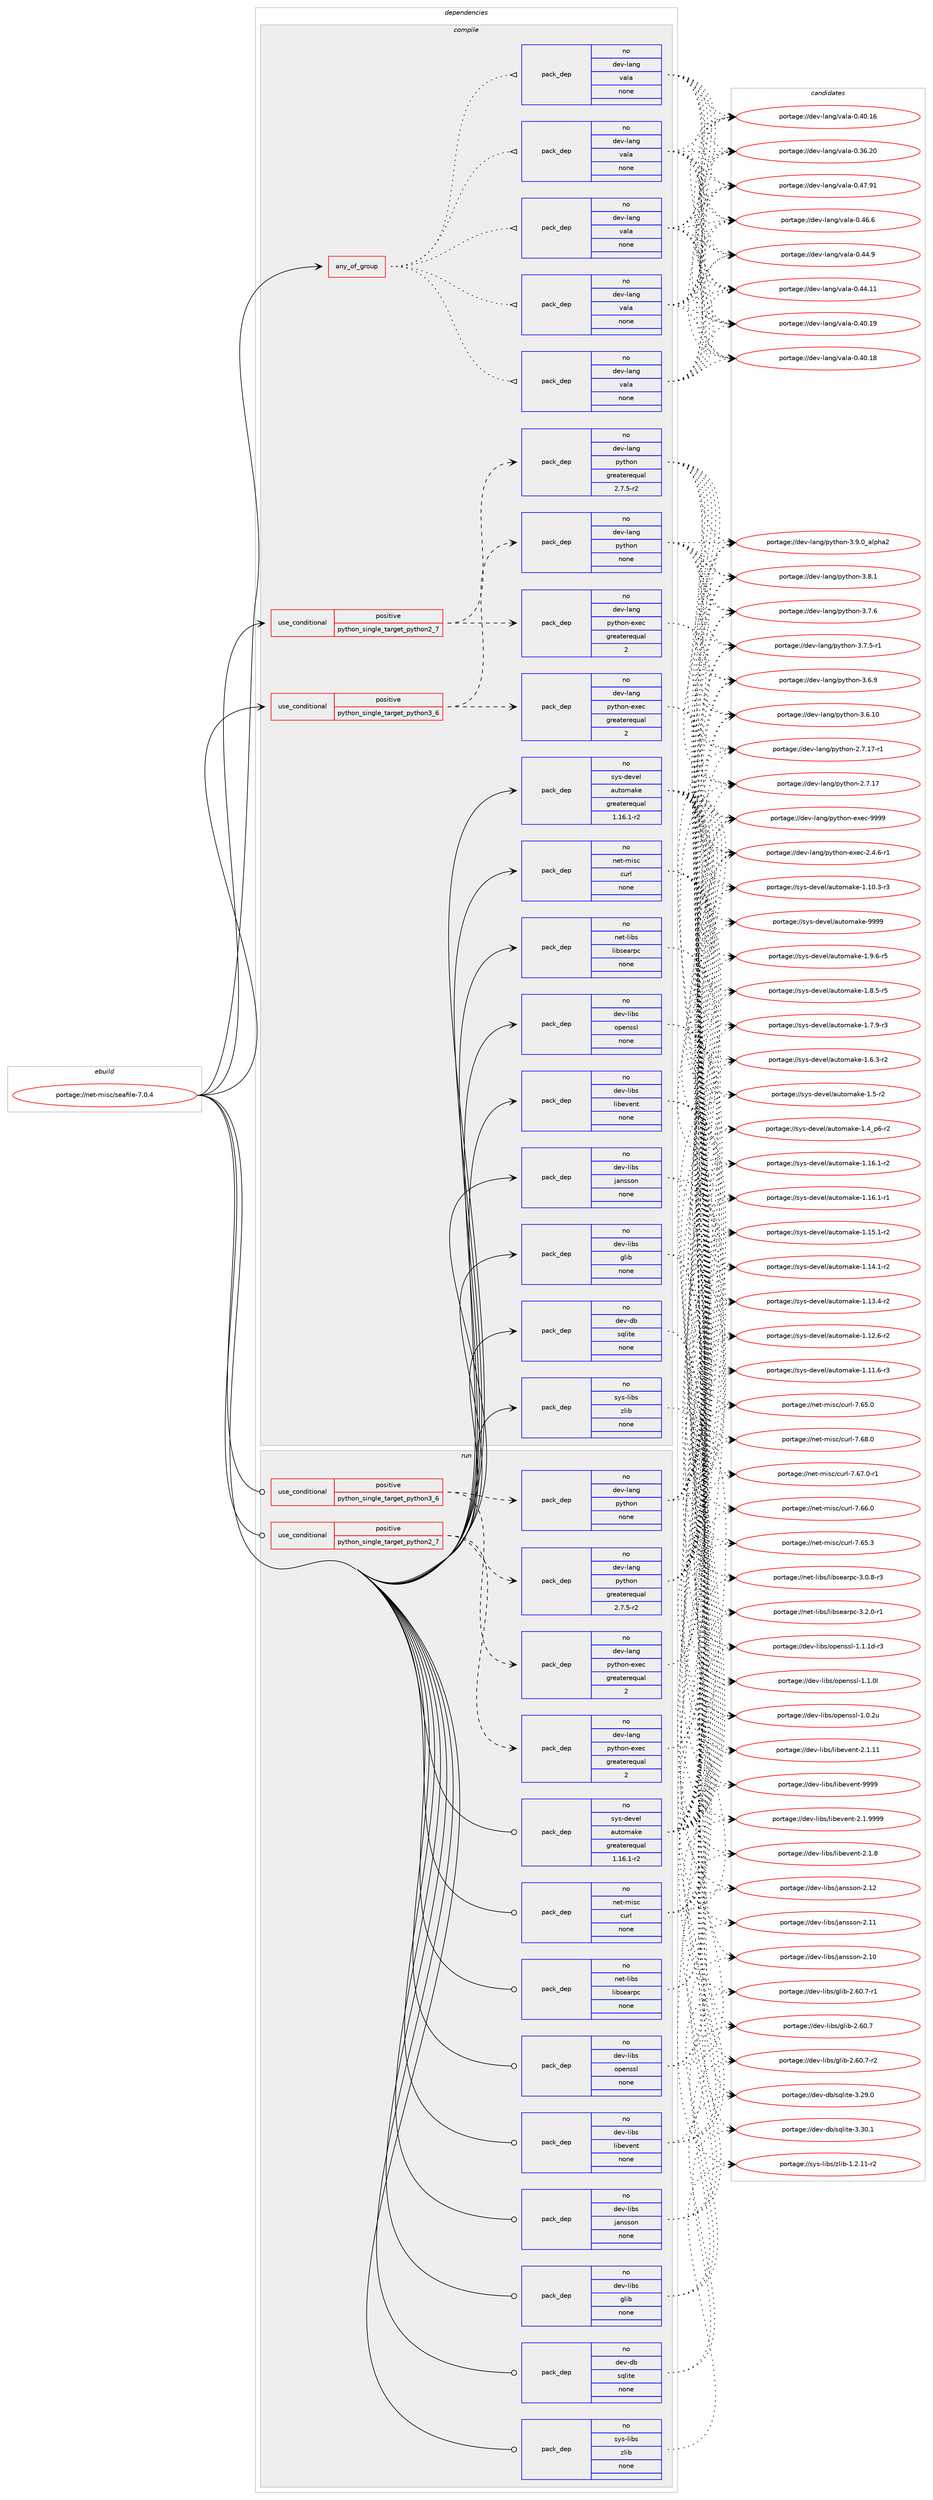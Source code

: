 digraph prolog {

# *************
# Graph options
# *************

newrank=true;
concentrate=true;
compound=true;
graph [rankdir=LR,fontname=Helvetica,fontsize=10,ranksep=1.5];#, ranksep=2.5, nodesep=0.2];
edge  [arrowhead=vee];
node  [fontname=Helvetica,fontsize=10];

# **********
# The ebuild
# **********

subgraph cluster_leftcol {
color=gray;
rank=same;
label=<<i>ebuild</i>>;
id [label="portage://net-misc/seafile-7.0.4", color=red, width=4, href="../net-misc/seafile-7.0.4.svg"];
}

# ****************
# The dependencies
# ****************

subgraph cluster_midcol {
color=gray;
label=<<i>dependencies</i>>;
subgraph cluster_compile {
fillcolor="#eeeeee";
style=filled;
label=<<i>compile</i>>;
subgraph any1513 {
dependency80896 [label=<<TABLE BORDER="0" CELLBORDER="1" CELLSPACING="0" CELLPADDING="4"><TR><TD CELLPADDING="10">any_of_group</TD></TR></TABLE>>, shape=none, color=red];subgraph pack62464 {
dependency80897 [label=<<TABLE BORDER="0" CELLBORDER="1" CELLSPACING="0" CELLPADDING="4" WIDTH="220"><TR><TD ROWSPAN="6" CELLPADDING="30">pack_dep</TD></TR><TR><TD WIDTH="110">no</TD></TR><TR><TD>dev-lang</TD></TR><TR><TD>vala</TD></TR><TR><TD>none</TD></TR><TR><TD></TD></TR></TABLE>>, shape=none, color=blue];
}
dependency80896:e -> dependency80897:w [weight=20,style="dotted",arrowhead="oinv"];
subgraph pack62465 {
dependency80898 [label=<<TABLE BORDER="0" CELLBORDER="1" CELLSPACING="0" CELLPADDING="4" WIDTH="220"><TR><TD ROWSPAN="6" CELLPADDING="30">pack_dep</TD></TR><TR><TD WIDTH="110">no</TD></TR><TR><TD>dev-lang</TD></TR><TR><TD>vala</TD></TR><TR><TD>none</TD></TR><TR><TD></TD></TR></TABLE>>, shape=none, color=blue];
}
dependency80896:e -> dependency80898:w [weight=20,style="dotted",arrowhead="oinv"];
subgraph pack62466 {
dependency80899 [label=<<TABLE BORDER="0" CELLBORDER="1" CELLSPACING="0" CELLPADDING="4" WIDTH="220"><TR><TD ROWSPAN="6" CELLPADDING="30">pack_dep</TD></TR><TR><TD WIDTH="110">no</TD></TR><TR><TD>dev-lang</TD></TR><TR><TD>vala</TD></TR><TR><TD>none</TD></TR><TR><TD></TD></TR></TABLE>>, shape=none, color=blue];
}
dependency80896:e -> dependency80899:w [weight=20,style="dotted",arrowhead="oinv"];
subgraph pack62467 {
dependency80900 [label=<<TABLE BORDER="0" CELLBORDER="1" CELLSPACING="0" CELLPADDING="4" WIDTH="220"><TR><TD ROWSPAN="6" CELLPADDING="30">pack_dep</TD></TR><TR><TD WIDTH="110">no</TD></TR><TR><TD>dev-lang</TD></TR><TR><TD>vala</TD></TR><TR><TD>none</TD></TR><TR><TD></TD></TR></TABLE>>, shape=none, color=blue];
}
dependency80896:e -> dependency80900:w [weight=20,style="dotted",arrowhead="oinv"];
subgraph pack62468 {
dependency80901 [label=<<TABLE BORDER="0" CELLBORDER="1" CELLSPACING="0" CELLPADDING="4" WIDTH="220"><TR><TD ROWSPAN="6" CELLPADDING="30">pack_dep</TD></TR><TR><TD WIDTH="110">no</TD></TR><TR><TD>dev-lang</TD></TR><TR><TD>vala</TD></TR><TR><TD>none</TD></TR><TR><TD></TD></TR></TABLE>>, shape=none, color=blue];
}
dependency80896:e -> dependency80901:w [weight=20,style="dotted",arrowhead="oinv"];
}
id:e -> dependency80896:w [weight=20,style="solid",arrowhead="vee"];
subgraph cond16856 {
dependency80902 [label=<<TABLE BORDER="0" CELLBORDER="1" CELLSPACING="0" CELLPADDING="4"><TR><TD ROWSPAN="3" CELLPADDING="10">use_conditional</TD></TR><TR><TD>positive</TD></TR><TR><TD>python_single_target_python2_7</TD></TR></TABLE>>, shape=none, color=red];
subgraph pack62469 {
dependency80903 [label=<<TABLE BORDER="0" CELLBORDER="1" CELLSPACING="0" CELLPADDING="4" WIDTH="220"><TR><TD ROWSPAN="6" CELLPADDING="30">pack_dep</TD></TR><TR><TD WIDTH="110">no</TD></TR><TR><TD>dev-lang</TD></TR><TR><TD>python</TD></TR><TR><TD>greaterequal</TD></TR><TR><TD>2.7.5-r2</TD></TR></TABLE>>, shape=none, color=blue];
}
dependency80902:e -> dependency80903:w [weight=20,style="dashed",arrowhead="vee"];
subgraph pack62470 {
dependency80904 [label=<<TABLE BORDER="0" CELLBORDER="1" CELLSPACING="0" CELLPADDING="4" WIDTH="220"><TR><TD ROWSPAN="6" CELLPADDING="30">pack_dep</TD></TR><TR><TD WIDTH="110">no</TD></TR><TR><TD>dev-lang</TD></TR><TR><TD>python-exec</TD></TR><TR><TD>greaterequal</TD></TR><TR><TD>2</TD></TR></TABLE>>, shape=none, color=blue];
}
dependency80902:e -> dependency80904:w [weight=20,style="dashed",arrowhead="vee"];
}
id:e -> dependency80902:w [weight=20,style="solid",arrowhead="vee"];
subgraph cond16857 {
dependency80905 [label=<<TABLE BORDER="0" CELLBORDER="1" CELLSPACING="0" CELLPADDING="4"><TR><TD ROWSPAN="3" CELLPADDING="10">use_conditional</TD></TR><TR><TD>positive</TD></TR><TR><TD>python_single_target_python3_6</TD></TR></TABLE>>, shape=none, color=red];
subgraph pack62471 {
dependency80906 [label=<<TABLE BORDER="0" CELLBORDER="1" CELLSPACING="0" CELLPADDING="4" WIDTH="220"><TR><TD ROWSPAN="6" CELLPADDING="30">pack_dep</TD></TR><TR><TD WIDTH="110">no</TD></TR><TR><TD>dev-lang</TD></TR><TR><TD>python</TD></TR><TR><TD>none</TD></TR><TR><TD></TD></TR></TABLE>>, shape=none, color=blue];
}
dependency80905:e -> dependency80906:w [weight=20,style="dashed",arrowhead="vee"];
subgraph pack62472 {
dependency80907 [label=<<TABLE BORDER="0" CELLBORDER="1" CELLSPACING="0" CELLPADDING="4" WIDTH="220"><TR><TD ROWSPAN="6" CELLPADDING="30">pack_dep</TD></TR><TR><TD WIDTH="110">no</TD></TR><TR><TD>dev-lang</TD></TR><TR><TD>python-exec</TD></TR><TR><TD>greaterequal</TD></TR><TR><TD>2</TD></TR></TABLE>>, shape=none, color=blue];
}
dependency80905:e -> dependency80907:w [weight=20,style="dashed",arrowhead="vee"];
}
id:e -> dependency80905:w [weight=20,style="solid",arrowhead="vee"];
subgraph pack62473 {
dependency80908 [label=<<TABLE BORDER="0" CELLBORDER="1" CELLSPACING="0" CELLPADDING="4" WIDTH="220"><TR><TD ROWSPAN="6" CELLPADDING="30">pack_dep</TD></TR><TR><TD WIDTH="110">no</TD></TR><TR><TD>dev-db</TD></TR><TR><TD>sqlite</TD></TR><TR><TD>none</TD></TR><TR><TD></TD></TR></TABLE>>, shape=none, color=blue];
}
id:e -> dependency80908:w [weight=20,style="solid",arrowhead="vee"];
subgraph pack62474 {
dependency80909 [label=<<TABLE BORDER="0" CELLBORDER="1" CELLSPACING="0" CELLPADDING="4" WIDTH="220"><TR><TD ROWSPAN="6" CELLPADDING="30">pack_dep</TD></TR><TR><TD WIDTH="110">no</TD></TR><TR><TD>dev-libs</TD></TR><TR><TD>glib</TD></TR><TR><TD>none</TD></TR><TR><TD></TD></TR></TABLE>>, shape=none, color=blue];
}
id:e -> dependency80909:w [weight=20,style="solid",arrowhead="vee"];
subgraph pack62475 {
dependency80910 [label=<<TABLE BORDER="0" CELLBORDER="1" CELLSPACING="0" CELLPADDING="4" WIDTH="220"><TR><TD ROWSPAN="6" CELLPADDING="30">pack_dep</TD></TR><TR><TD WIDTH="110">no</TD></TR><TR><TD>dev-libs</TD></TR><TR><TD>jansson</TD></TR><TR><TD>none</TD></TR><TR><TD></TD></TR></TABLE>>, shape=none, color=blue];
}
id:e -> dependency80910:w [weight=20,style="solid",arrowhead="vee"];
subgraph pack62476 {
dependency80911 [label=<<TABLE BORDER="0" CELLBORDER="1" CELLSPACING="0" CELLPADDING="4" WIDTH="220"><TR><TD ROWSPAN="6" CELLPADDING="30">pack_dep</TD></TR><TR><TD WIDTH="110">no</TD></TR><TR><TD>dev-libs</TD></TR><TR><TD>libevent</TD></TR><TR><TD>none</TD></TR><TR><TD></TD></TR></TABLE>>, shape=none, color=blue];
}
id:e -> dependency80911:w [weight=20,style="solid",arrowhead="vee"];
subgraph pack62477 {
dependency80912 [label=<<TABLE BORDER="0" CELLBORDER="1" CELLSPACING="0" CELLPADDING="4" WIDTH="220"><TR><TD ROWSPAN="6" CELLPADDING="30">pack_dep</TD></TR><TR><TD WIDTH="110">no</TD></TR><TR><TD>dev-libs</TD></TR><TR><TD>openssl</TD></TR><TR><TD>none</TD></TR><TR><TD></TD></TR></TABLE>>, shape=none, color=blue];
}
id:e -> dependency80912:w [weight=20,style="solid",arrowhead="vee"];
subgraph pack62478 {
dependency80913 [label=<<TABLE BORDER="0" CELLBORDER="1" CELLSPACING="0" CELLPADDING="4" WIDTH="220"><TR><TD ROWSPAN="6" CELLPADDING="30">pack_dep</TD></TR><TR><TD WIDTH="110">no</TD></TR><TR><TD>net-libs</TD></TR><TR><TD>libsearpc</TD></TR><TR><TD>none</TD></TR><TR><TD></TD></TR></TABLE>>, shape=none, color=blue];
}
id:e -> dependency80913:w [weight=20,style="solid",arrowhead="vee"];
subgraph pack62479 {
dependency80914 [label=<<TABLE BORDER="0" CELLBORDER="1" CELLSPACING="0" CELLPADDING="4" WIDTH="220"><TR><TD ROWSPAN="6" CELLPADDING="30">pack_dep</TD></TR><TR><TD WIDTH="110">no</TD></TR><TR><TD>net-misc</TD></TR><TR><TD>curl</TD></TR><TR><TD>none</TD></TR><TR><TD></TD></TR></TABLE>>, shape=none, color=blue];
}
id:e -> dependency80914:w [weight=20,style="solid",arrowhead="vee"];
subgraph pack62480 {
dependency80915 [label=<<TABLE BORDER="0" CELLBORDER="1" CELLSPACING="0" CELLPADDING="4" WIDTH="220"><TR><TD ROWSPAN="6" CELLPADDING="30">pack_dep</TD></TR><TR><TD WIDTH="110">no</TD></TR><TR><TD>sys-devel</TD></TR><TR><TD>automake</TD></TR><TR><TD>greaterequal</TD></TR><TR><TD>1.16.1-r2</TD></TR></TABLE>>, shape=none, color=blue];
}
id:e -> dependency80915:w [weight=20,style="solid",arrowhead="vee"];
subgraph pack62481 {
dependency80916 [label=<<TABLE BORDER="0" CELLBORDER="1" CELLSPACING="0" CELLPADDING="4" WIDTH="220"><TR><TD ROWSPAN="6" CELLPADDING="30">pack_dep</TD></TR><TR><TD WIDTH="110">no</TD></TR><TR><TD>sys-libs</TD></TR><TR><TD>zlib</TD></TR><TR><TD>none</TD></TR><TR><TD></TD></TR></TABLE>>, shape=none, color=blue];
}
id:e -> dependency80916:w [weight=20,style="solid",arrowhead="vee"];
}
subgraph cluster_compileandrun {
fillcolor="#eeeeee";
style=filled;
label=<<i>compile and run</i>>;
}
subgraph cluster_run {
fillcolor="#eeeeee";
style=filled;
label=<<i>run</i>>;
subgraph cond16858 {
dependency80917 [label=<<TABLE BORDER="0" CELLBORDER="1" CELLSPACING="0" CELLPADDING="4"><TR><TD ROWSPAN="3" CELLPADDING="10">use_conditional</TD></TR><TR><TD>positive</TD></TR><TR><TD>python_single_target_python2_7</TD></TR></TABLE>>, shape=none, color=red];
subgraph pack62482 {
dependency80918 [label=<<TABLE BORDER="0" CELLBORDER="1" CELLSPACING="0" CELLPADDING="4" WIDTH="220"><TR><TD ROWSPAN="6" CELLPADDING="30">pack_dep</TD></TR><TR><TD WIDTH="110">no</TD></TR><TR><TD>dev-lang</TD></TR><TR><TD>python</TD></TR><TR><TD>greaterequal</TD></TR><TR><TD>2.7.5-r2</TD></TR></TABLE>>, shape=none, color=blue];
}
dependency80917:e -> dependency80918:w [weight=20,style="dashed",arrowhead="vee"];
subgraph pack62483 {
dependency80919 [label=<<TABLE BORDER="0" CELLBORDER="1" CELLSPACING="0" CELLPADDING="4" WIDTH="220"><TR><TD ROWSPAN="6" CELLPADDING="30">pack_dep</TD></TR><TR><TD WIDTH="110">no</TD></TR><TR><TD>dev-lang</TD></TR><TR><TD>python-exec</TD></TR><TR><TD>greaterequal</TD></TR><TR><TD>2</TD></TR></TABLE>>, shape=none, color=blue];
}
dependency80917:e -> dependency80919:w [weight=20,style="dashed",arrowhead="vee"];
}
id:e -> dependency80917:w [weight=20,style="solid",arrowhead="odot"];
subgraph cond16859 {
dependency80920 [label=<<TABLE BORDER="0" CELLBORDER="1" CELLSPACING="0" CELLPADDING="4"><TR><TD ROWSPAN="3" CELLPADDING="10">use_conditional</TD></TR><TR><TD>positive</TD></TR><TR><TD>python_single_target_python3_6</TD></TR></TABLE>>, shape=none, color=red];
subgraph pack62484 {
dependency80921 [label=<<TABLE BORDER="0" CELLBORDER="1" CELLSPACING="0" CELLPADDING="4" WIDTH="220"><TR><TD ROWSPAN="6" CELLPADDING="30">pack_dep</TD></TR><TR><TD WIDTH="110">no</TD></TR><TR><TD>dev-lang</TD></TR><TR><TD>python</TD></TR><TR><TD>none</TD></TR><TR><TD></TD></TR></TABLE>>, shape=none, color=blue];
}
dependency80920:e -> dependency80921:w [weight=20,style="dashed",arrowhead="vee"];
subgraph pack62485 {
dependency80922 [label=<<TABLE BORDER="0" CELLBORDER="1" CELLSPACING="0" CELLPADDING="4" WIDTH="220"><TR><TD ROWSPAN="6" CELLPADDING="30">pack_dep</TD></TR><TR><TD WIDTH="110">no</TD></TR><TR><TD>dev-lang</TD></TR><TR><TD>python-exec</TD></TR><TR><TD>greaterequal</TD></TR><TR><TD>2</TD></TR></TABLE>>, shape=none, color=blue];
}
dependency80920:e -> dependency80922:w [weight=20,style="dashed",arrowhead="vee"];
}
id:e -> dependency80920:w [weight=20,style="solid",arrowhead="odot"];
subgraph pack62486 {
dependency80923 [label=<<TABLE BORDER="0" CELLBORDER="1" CELLSPACING="0" CELLPADDING="4" WIDTH="220"><TR><TD ROWSPAN="6" CELLPADDING="30">pack_dep</TD></TR><TR><TD WIDTH="110">no</TD></TR><TR><TD>dev-db</TD></TR><TR><TD>sqlite</TD></TR><TR><TD>none</TD></TR><TR><TD></TD></TR></TABLE>>, shape=none, color=blue];
}
id:e -> dependency80923:w [weight=20,style="solid",arrowhead="odot"];
subgraph pack62487 {
dependency80924 [label=<<TABLE BORDER="0" CELLBORDER="1" CELLSPACING="0" CELLPADDING="4" WIDTH="220"><TR><TD ROWSPAN="6" CELLPADDING="30">pack_dep</TD></TR><TR><TD WIDTH="110">no</TD></TR><TR><TD>dev-libs</TD></TR><TR><TD>glib</TD></TR><TR><TD>none</TD></TR><TR><TD></TD></TR></TABLE>>, shape=none, color=blue];
}
id:e -> dependency80924:w [weight=20,style="solid",arrowhead="odot"];
subgraph pack62488 {
dependency80925 [label=<<TABLE BORDER="0" CELLBORDER="1" CELLSPACING="0" CELLPADDING="4" WIDTH="220"><TR><TD ROWSPAN="6" CELLPADDING="30">pack_dep</TD></TR><TR><TD WIDTH="110">no</TD></TR><TR><TD>dev-libs</TD></TR><TR><TD>jansson</TD></TR><TR><TD>none</TD></TR><TR><TD></TD></TR></TABLE>>, shape=none, color=blue];
}
id:e -> dependency80925:w [weight=20,style="solid",arrowhead="odot"];
subgraph pack62489 {
dependency80926 [label=<<TABLE BORDER="0" CELLBORDER="1" CELLSPACING="0" CELLPADDING="4" WIDTH="220"><TR><TD ROWSPAN="6" CELLPADDING="30">pack_dep</TD></TR><TR><TD WIDTH="110">no</TD></TR><TR><TD>dev-libs</TD></TR><TR><TD>libevent</TD></TR><TR><TD>none</TD></TR><TR><TD></TD></TR></TABLE>>, shape=none, color=blue];
}
id:e -> dependency80926:w [weight=20,style="solid",arrowhead="odot"];
subgraph pack62490 {
dependency80927 [label=<<TABLE BORDER="0" CELLBORDER="1" CELLSPACING="0" CELLPADDING="4" WIDTH="220"><TR><TD ROWSPAN="6" CELLPADDING="30">pack_dep</TD></TR><TR><TD WIDTH="110">no</TD></TR><TR><TD>dev-libs</TD></TR><TR><TD>openssl</TD></TR><TR><TD>none</TD></TR><TR><TD></TD></TR></TABLE>>, shape=none, color=blue];
}
id:e -> dependency80927:w [weight=20,style="solid",arrowhead="odot"];
subgraph pack62491 {
dependency80928 [label=<<TABLE BORDER="0" CELLBORDER="1" CELLSPACING="0" CELLPADDING="4" WIDTH="220"><TR><TD ROWSPAN="6" CELLPADDING="30">pack_dep</TD></TR><TR><TD WIDTH="110">no</TD></TR><TR><TD>net-libs</TD></TR><TR><TD>libsearpc</TD></TR><TR><TD>none</TD></TR><TR><TD></TD></TR></TABLE>>, shape=none, color=blue];
}
id:e -> dependency80928:w [weight=20,style="solid",arrowhead="odot"];
subgraph pack62492 {
dependency80929 [label=<<TABLE BORDER="0" CELLBORDER="1" CELLSPACING="0" CELLPADDING="4" WIDTH="220"><TR><TD ROWSPAN="6" CELLPADDING="30">pack_dep</TD></TR><TR><TD WIDTH="110">no</TD></TR><TR><TD>net-misc</TD></TR><TR><TD>curl</TD></TR><TR><TD>none</TD></TR><TR><TD></TD></TR></TABLE>>, shape=none, color=blue];
}
id:e -> dependency80929:w [weight=20,style="solid",arrowhead="odot"];
subgraph pack62493 {
dependency80930 [label=<<TABLE BORDER="0" CELLBORDER="1" CELLSPACING="0" CELLPADDING="4" WIDTH="220"><TR><TD ROWSPAN="6" CELLPADDING="30">pack_dep</TD></TR><TR><TD WIDTH="110">no</TD></TR><TR><TD>sys-devel</TD></TR><TR><TD>automake</TD></TR><TR><TD>greaterequal</TD></TR><TR><TD>1.16.1-r2</TD></TR></TABLE>>, shape=none, color=blue];
}
id:e -> dependency80930:w [weight=20,style="solid",arrowhead="odot"];
subgraph pack62494 {
dependency80931 [label=<<TABLE BORDER="0" CELLBORDER="1" CELLSPACING="0" CELLPADDING="4" WIDTH="220"><TR><TD ROWSPAN="6" CELLPADDING="30">pack_dep</TD></TR><TR><TD WIDTH="110">no</TD></TR><TR><TD>sys-libs</TD></TR><TR><TD>zlib</TD></TR><TR><TD>none</TD></TR><TR><TD></TD></TR></TABLE>>, shape=none, color=blue];
}
id:e -> dependency80931:w [weight=20,style="solid",arrowhead="odot"];
}
}

# **************
# The candidates
# **************

subgraph cluster_choices {
rank=same;
color=gray;
label=<<i>candidates</i>>;

subgraph choice62464 {
color=black;
nodesep=1;
choice10010111845108971101034711897108974548465255465749 [label="portage://dev-lang/vala-0.47.91", color=red, width=4,href="../dev-lang/vala-0.47.91.svg"];
choice100101118451089711010347118971089745484652544654 [label="portage://dev-lang/vala-0.46.6", color=red, width=4,href="../dev-lang/vala-0.46.6.svg"];
choice100101118451089711010347118971089745484652524657 [label="portage://dev-lang/vala-0.44.9", color=red, width=4,href="../dev-lang/vala-0.44.9.svg"];
choice10010111845108971101034711897108974548465252464949 [label="portage://dev-lang/vala-0.44.11", color=red, width=4,href="../dev-lang/vala-0.44.11.svg"];
choice10010111845108971101034711897108974548465248464957 [label="portage://dev-lang/vala-0.40.19", color=red, width=4,href="../dev-lang/vala-0.40.19.svg"];
choice10010111845108971101034711897108974548465248464956 [label="portage://dev-lang/vala-0.40.18", color=red, width=4,href="../dev-lang/vala-0.40.18.svg"];
choice10010111845108971101034711897108974548465248464954 [label="portage://dev-lang/vala-0.40.16", color=red, width=4,href="../dev-lang/vala-0.40.16.svg"];
choice10010111845108971101034711897108974548465154465048 [label="portage://dev-lang/vala-0.36.20", color=red, width=4,href="../dev-lang/vala-0.36.20.svg"];
dependency80897:e -> choice10010111845108971101034711897108974548465255465749:w [style=dotted,weight="100"];
dependency80897:e -> choice100101118451089711010347118971089745484652544654:w [style=dotted,weight="100"];
dependency80897:e -> choice100101118451089711010347118971089745484652524657:w [style=dotted,weight="100"];
dependency80897:e -> choice10010111845108971101034711897108974548465252464949:w [style=dotted,weight="100"];
dependency80897:e -> choice10010111845108971101034711897108974548465248464957:w [style=dotted,weight="100"];
dependency80897:e -> choice10010111845108971101034711897108974548465248464956:w [style=dotted,weight="100"];
dependency80897:e -> choice10010111845108971101034711897108974548465248464954:w [style=dotted,weight="100"];
dependency80897:e -> choice10010111845108971101034711897108974548465154465048:w [style=dotted,weight="100"];
}
subgraph choice62465 {
color=black;
nodesep=1;
choice10010111845108971101034711897108974548465255465749 [label="portage://dev-lang/vala-0.47.91", color=red, width=4,href="../dev-lang/vala-0.47.91.svg"];
choice100101118451089711010347118971089745484652544654 [label="portage://dev-lang/vala-0.46.6", color=red, width=4,href="../dev-lang/vala-0.46.6.svg"];
choice100101118451089711010347118971089745484652524657 [label="portage://dev-lang/vala-0.44.9", color=red, width=4,href="../dev-lang/vala-0.44.9.svg"];
choice10010111845108971101034711897108974548465252464949 [label="portage://dev-lang/vala-0.44.11", color=red, width=4,href="../dev-lang/vala-0.44.11.svg"];
choice10010111845108971101034711897108974548465248464957 [label="portage://dev-lang/vala-0.40.19", color=red, width=4,href="../dev-lang/vala-0.40.19.svg"];
choice10010111845108971101034711897108974548465248464956 [label="portage://dev-lang/vala-0.40.18", color=red, width=4,href="../dev-lang/vala-0.40.18.svg"];
choice10010111845108971101034711897108974548465248464954 [label="portage://dev-lang/vala-0.40.16", color=red, width=4,href="../dev-lang/vala-0.40.16.svg"];
choice10010111845108971101034711897108974548465154465048 [label="portage://dev-lang/vala-0.36.20", color=red, width=4,href="../dev-lang/vala-0.36.20.svg"];
dependency80898:e -> choice10010111845108971101034711897108974548465255465749:w [style=dotted,weight="100"];
dependency80898:e -> choice100101118451089711010347118971089745484652544654:w [style=dotted,weight="100"];
dependency80898:e -> choice100101118451089711010347118971089745484652524657:w [style=dotted,weight="100"];
dependency80898:e -> choice10010111845108971101034711897108974548465252464949:w [style=dotted,weight="100"];
dependency80898:e -> choice10010111845108971101034711897108974548465248464957:w [style=dotted,weight="100"];
dependency80898:e -> choice10010111845108971101034711897108974548465248464956:w [style=dotted,weight="100"];
dependency80898:e -> choice10010111845108971101034711897108974548465248464954:w [style=dotted,weight="100"];
dependency80898:e -> choice10010111845108971101034711897108974548465154465048:w [style=dotted,weight="100"];
}
subgraph choice62466 {
color=black;
nodesep=1;
choice10010111845108971101034711897108974548465255465749 [label="portage://dev-lang/vala-0.47.91", color=red, width=4,href="../dev-lang/vala-0.47.91.svg"];
choice100101118451089711010347118971089745484652544654 [label="portage://dev-lang/vala-0.46.6", color=red, width=4,href="../dev-lang/vala-0.46.6.svg"];
choice100101118451089711010347118971089745484652524657 [label="portage://dev-lang/vala-0.44.9", color=red, width=4,href="../dev-lang/vala-0.44.9.svg"];
choice10010111845108971101034711897108974548465252464949 [label="portage://dev-lang/vala-0.44.11", color=red, width=4,href="../dev-lang/vala-0.44.11.svg"];
choice10010111845108971101034711897108974548465248464957 [label="portage://dev-lang/vala-0.40.19", color=red, width=4,href="../dev-lang/vala-0.40.19.svg"];
choice10010111845108971101034711897108974548465248464956 [label="portage://dev-lang/vala-0.40.18", color=red, width=4,href="../dev-lang/vala-0.40.18.svg"];
choice10010111845108971101034711897108974548465248464954 [label="portage://dev-lang/vala-0.40.16", color=red, width=4,href="../dev-lang/vala-0.40.16.svg"];
choice10010111845108971101034711897108974548465154465048 [label="portage://dev-lang/vala-0.36.20", color=red, width=4,href="../dev-lang/vala-0.36.20.svg"];
dependency80899:e -> choice10010111845108971101034711897108974548465255465749:w [style=dotted,weight="100"];
dependency80899:e -> choice100101118451089711010347118971089745484652544654:w [style=dotted,weight="100"];
dependency80899:e -> choice100101118451089711010347118971089745484652524657:w [style=dotted,weight="100"];
dependency80899:e -> choice10010111845108971101034711897108974548465252464949:w [style=dotted,weight="100"];
dependency80899:e -> choice10010111845108971101034711897108974548465248464957:w [style=dotted,weight="100"];
dependency80899:e -> choice10010111845108971101034711897108974548465248464956:w [style=dotted,weight="100"];
dependency80899:e -> choice10010111845108971101034711897108974548465248464954:w [style=dotted,weight="100"];
dependency80899:e -> choice10010111845108971101034711897108974548465154465048:w [style=dotted,weight="100"];
}
subgraph choice62467 {
color=black;
nodesep=1;
choice10010111845108971101034711897108974548465255465749 [label="portage://dev-lang/vala-0.47.91", color=red, width=4,href="../dev-lang/vala-0.47.91.svg"];
choice100101118451089711010347118971089745484652544654 [label="portage://dev-lang/vala-0.46.6", color=red, width=4,href="../dev-lang/vala-0.46.6.svg"];
choice100101118451089711010347118971089745484652524657 [label="portage://dev-lang/vala-0.44.9", color=red, width=4,href="../dev-lang/vala-0.44.9.svg"];
choice10010111845108971101034711897108974548465252464949 [label="portage://dev-lang/vala-0.44.11", color=red, width=4,href="../dev-lang/vala-0.44.11.svg"];
choice10010111845108971101034711897108974548465248464957 [label="portage://dev-lang/vala-0.40.19", color=red, width=4,href="../dev-lang/vala-0.40.19.svg"];
choice10010111845108971101034711897108974548465248464956 [label="portage://dev-lang/vala-0.40.18", color=red, width=4,href="../dev-lang/vala-0.40.18.svg"];
choice10010111845108971101034711897108974548465248464954 [label="portage://dev-lang/vala-0.40.16", color=red, width=4,href="../dev-lang/vala-0.40.16.svg"];
choice10010111845108971101034711897108974548465154465048 [label="portage://dev-lang/vala-0.36.20", color=red, width=4,href="../dev-lang/vala-0.36.20.svg"];
dependency80900:e -> choice10010111845108971101034711897108974548465255465749:w [style=dotted,weight="100"];
dependency80900:e -> choice100101118451089711010347118971089745484652544654:w [style=dotted,weight="100"];
dependency80900:e -> choice100101118451089711010347118971089745484652524657:w [style=dotted,weight="100"];
dependency80900:e -> choice10010111845108971101034711897108974548465252464949:w [style=dotted,weight="100"];
dependency80900:e -> choice10010111845108971101034711897108974548465248464957:w [style=dotted,weight="100"];
dependency80900:e -> choice10010111845108971101034711897108974548465248464956:w [style=dotted,weight="100"];
dependency80900:e -> choice10010111845108971101034711897108974548465248464954:w [style=dotted,weight="100"];
dependency80900:e -> choice10010111845108971101034711897108974548465154465048:w [style=dotted,weight="100"];
}
subgraph choice62468 {
color=black;
nodesep=1;
choice10010111845108971101034711897108974548465255465749 [label="portage://dev-lang/vala-0.47.91", color=red, width=4,href="../dev-lang/vala-0.47.91.svg"];
choice100101118451089711010347118971089745484652544654 [label="portage://dev-lang/vala-0.46.6", color=red, width=4,href="../dev-lang/vala-0.46.6.svg"];
choice100101118451089711010347118971089745484652524657 [label="portage://dev-lang/vala-0.44.9", color=red, width=4,href="../dev-lang/vala-0.44.9.svg"];
choice10010111845108971101034711897108974548465252464949 [label="portage://dev-lang/vala-0.44.11", color=red, width=4,href="../dev-lang/vala-0.44.11.svg"];
choice10010111845108971101034711897108974548465248464957 [label="portage://dev-lang/vala-0.40.19", color=red, width=4,href="../dev-lang/vala-0.40.19.svg"];
choice10010111845108971101034711897108974548465248464956 [label="portage://dev-lang/vala-0.40.18", color=red, width=4,href="../dev-lang/vala-0.40.18.svg"];
choice10010111845108971101034711897108974548465248464954 [label="portage://dev-lang/vala-0.40.16", color=red, width=4,href="../dev-lang/vala-0.40.16.svg"];
choice10010111845108971101034711897108974548465154465048 [label="portage://dev-lang/vala-0.36.20", color=red, width=4,href="../dev-lang/vala-0.36.20.svg"];
dependency80901:e -> choice10010111845108971101034711897108974548465255465749:w [style=dotted,weight="100"];
dependency80901:e -> choice100101118451089711010347118971089745484652544654:w [style=dotted,weight="100"];
dependency80901:e -> choice100101118451089711010347118971089745484652524657:w [style=dotted,weight="100"];
dependency80901:e -> choice10010111845108971101034711897108974548465252464949:w [style=dotted,weight="100"];
dependency80901:e -> choice10010111845108971101034711897108974548465248464957:w [style=dotted,weight="100"];
dependency80901:e -> choice10010111845108971101034711897108974548465248464956:w [style=dotted,weight="100"];
dependency80901:e -> choice10010111845108971101034711897108974548465248464954:w [style=dotted,weight="100"];
dependency80901:e -> choice10010111845108971101034711897108974548465154465048:w [style=dotted,weight="100"];
}
subgraph choice62469 {
color=black;
nodesep=1;
choice10010111845108971101034711212111610411111045514657464895971081121049750 [label="portage://dev-lang/python-3.9.0_alpha2", color=red, width=4,href="../dev-lang/python-3.9.0_alpha2.svg"];
choice100101118451089711010347112121116104111110455146564649 [label="portage://dev-lang/python-3.8.1", color=red, width=4,href="../dev-lang/python-3.8.1.svg"];
choice100101118451089711010347112121116104111110455146554654 [label="portage://dev-lang/python-3.7.6", color=red, width=4,href="../dev-lang/python-3.7.6.svg"];
choice1001011184510897110103471121211161041111104551465546534511449 [label="portage://dev-lang/python-3.7.5-r1", color=red, width=4,href="../dev-lang/python-3.7.5-r1.svg"];
choice100101118451089711010347112121116104111110455146544657 [label="portage://dev-lang/python-3.6.9", color=red, width=4,href="../dev-lang/python-3.6.9.svg"];
choice10010111845108971101034711212111610411111045514654464948 [label="portage://dev-lang/python-3.6.10", color=red, width=4,href="../dev-lang/python-3.6.10.svg"];
choice100101118451089711010347112121116104111110455046554649554511449 [label="portage://dev-lang/python-2.7.17-r1", color=red, width=4,href="../dev-lang/python-2.7.17-r1.svg"];
choice10010111845108971101034711212111610411111045504655464955 [label="portage://dev-lang/python-2.7.17", color=red, width=4,href="../dev-lang/python-2.7.17.svg"];
dependency80903:e -> choice10010111845108971101034711212111610411111045514657464895971081121049750:w [style=dotted,weight="100"];
dependency80903:e -> choice100101118451089711010347112121116104111110455146564649:w [style=dotted,weight="100"];
dependency80903:e -> choice100101118451089711010347112121116104111110455146554654:w [style=dotted,weight="100"];
dependency80903:e -> choice1001011184510897110103471121211161041111104551465546534511449:w [style=dotted,weight="100"];
dependency80903:e -> choice100101118451089711010347112121116104111110455146544657:w [style=dotted,weight="100"];
dependency80903:e -> choice10010111845108971101034711212111610411111045514654464948:w [style=dotted,weight="100"];
dependency80903:e -> choice100101118451089711010347112121116104111110455046554649554511449:w [style=dotted,weight="100"];
dependency80903:e -> choice10010111845108971101034711212111610411111045504655464955:w [style=dotted,weight="100"];
}
subgraph choice62470 {
color=black;
nodesep=1;
choice10010111845108971101034711212111610411111045101120101994557575757 [label="portage://dev-lang/python-exec-9999", color=red, width=4,href="../dev-lang/python-exec-9999.svg"];
choice10010111845108971101034711212111610411111045101120101994550465246544511449 [label="portage://dev-lang/python-exec-2.4.6-r1", color=red, width=4,href="../dev-lang/python-exec-2.4.6-r1.svg"];
dependency80904:e -> choice10010111845108971101034711212111610411111045101120101994557575757:w [style=dotted,weight="100"];
dependency80904:e -> choice10010111845108971101034711212111610411111045101120101994550465246544511449:w [style=dotted,weight="100"];
}
subgraph choice62471 {
color=black;
nodesep=1;
choice10010111845108971101034711212111610411111045514657464895971081121049750 [label="portage://dev-lang/python-3.9.0_alpha2", color=red, width=4,href="../dev-lang/python-3.9.0_alpha2.svg"];
choice100101118451089711010347112121116104111110455146564649 [label="portage://dev-lang/python-3.8.1", color=red, width=4,href="../dev-lang/python-3.8.1.svg"];
choice100101118451089711010347112121116104111110455146554654 [label="portage://dev-lang/python-3.7.6", color=red, width=4,href="../dev-lang/python-3.7.6.svg"];
choice1001011184510897110103471121211161041111104551465546534511449 [label="portage://dev-lang/python-3.7.5-r1", color=red, width=4,href="../dev-lang/python-3.7.5-r1.svg"];
choice100101118451089711010347112121116104111110455146544657 [label="portage://dev-lang/python-3.6.9", color=red, width=4,href="../dev-lang/python-3.6.9.svg"];
choice10010111845108971101034711212111610411111045514654464948 [label="portage://dev-lang/python-3.6.10", color=red, width=4,href="../dev-lang/python-3.6.10.svg"];
choice100101118451089711010347112121116104111110455046554649554511449 [label="portage://dev-lang/python-2.7.17-r1", color=red, width=4,href="../dev-lang/python-2.7.17-r1.svg"];
choice10010111845108971101034711212111610411111045504655464955 [label="portage://dev-lang/python-2.7.17", color=red, width=4,href="../dev-lang/python-2.7.17.svg"];
dependency80906:e -> choice10010111845108971101034711212111610411111045514657464895971081121049750:w [style=dotted,weight="100"];
dependency80906:e -> choice100101118451089711010347112121116104111110455146564649:w [style=dotted,weight="100"];
dependency80906:e -> choice100101118451089711010347112121116104111110455146554654:w [style=dotted,weight="100"];
dependency80906:e -> choice1001011184510897110103471121211161041111104551465546534511449:w [style=dotted,weight="100"];
dependency80906:e -> choice100101118451089711010347112121116104111110455146544657:w [style=dotted,weight="100"];
dependency80906:e -> choice10010111845108971101034711212111610411111045514654464948:w [style=dotted,weight="100"];
dependency80906:e -> choice100101118451089711010347112121116104111110455046554649554511449:w [style=dotted,weight="100"];
dependency80906:e -> choice10010111845108971101034711212111610411111045504655464955:w [style=dotted,weight="100"];
}
subgraph choice62472 {
color=black;
nodesep=1;
choice10010111845108971101034711212111610411111045101120101994557575757 [label="portage://dev-lang/python-exec-9999", color=red, width=4,href="../dev-lang/python-exec-9999.svg"];
choice10010111845108971101034711212111610411111045101120101994550465246544511449 [label="portage://dev-lang/python-exec-2.4.6-r1", color=red, width=4,href="../dev-lang/python-exec-2.4.6-r1.svg"];
dependency80907:e -> choice10010111845108971101034711212111610411111045101120101994557575757:w [style=dotted,weight="100"];
dependency80907:e -> choice10010111845108971101034711212111610411111045101120101994550465246544511449:w [style=dotted,weight="100"];
}
subgraph choice62473 {
color=black;
nodesep=1;
choice10010111845100984711511310810511610145514651484649 [label="portage://dev-db/sqlite-3.30.1", color=red, width=4,href="../dev-db/sqlite-3.30.1.svg"];
choice10010111845100984711511310810511610145514650574648 [label="portage://dev-db/sqlite-3.29.0", color=red, width=4,href="../dev-db/sqlite-3.29.0.svg"];
dependency80908:e -> choice10010111845100984711511310810511610145514651484649:w [style=dotted,weight="100"];
dependency80908:e -> choice10010111845100984711511310810511610145514650574648:w [style=dotted,weight="100"];
}
subgraph choice62474 {
color=black;
nodesep=1;
choice10010111845108105981154710310810598455046544846554511450 [label="portage://dev-libs/glib-2.60.7-r2", color=red, width=4,href="../dev-libs/glib-2.60.7-r2.svg"];
choice10010111845108105981154710310810598455046544846554511449 [label="portage://dev-libs/glib-2.60.7-r1", color=red, width=4,href="../dev-libs/glib-2.60.7-r1.svg"];
choice1001011184510810598115471031081059845504654484655 [label="portage://dev-libs/glib-2.60.7", color=red, width=4,href="../dev-libs/glib-2.60.7.svg"];
dependency80909:e -> choice10010111845108105981154710310810598455046544846554511450:w [style=dotted,weight="100"];
dependency80909:e -> choice10010111845108105981154710310810598455046544846554511449:w [style=dotted,weight="100"];
dependency80909:e -> choice1001011184510810598115471031081059845504654484655:w [style=dotted,weight="100"];
}
subgraph choice62475 {
color=black;
nodesep=1;
choice100101118451081059811547106971101151151111104550464950 [label="portage://dev-libs/jansson-2.12", color=red, width=4,href="../dev-libs/jansson-2.12.svg"];
choice100101118451081059811547106971101151151111104550464949 [label="portage://dev-libs/jansson-2.11", color=red, width=4,href="../dev-libs/jansson-2.11.svg"];
choice100101118451081059811547106971101151151111104550464948 [label="portage://dev-libs/jansson-2.10", color=red, width=4,href="../dev-libs/jansson-2.10.svg"];
dependency80910:e -> choice100101118451081059811547106971101151151111104550464950:w [style=dotted,weight="100"];
dependency80910:e -> choice100101118451081059811547106971101151151111104550464949:w [style=dotted,weight="100"];
dependency80910:e -> choice100101118451081059811547106971101151151111104550464948:w [style=dotted,weight="100"];
}
subgraph choice62476 {
color=black;
nodesep=1;
choice100101118451081059811547108105981011181011101164557575757 [label="portage://dev-libs/libevent-9999", color=red, width=4,href="../dev-libs/libevent-9999.svg"];
choice10010111845108105981154710810598101118101110116455046494657575757 [label="portage://dev-libs/libevent-2.1.9999", color=red, width=4,href="../dev-libs/libevent-2.1.9999.svg"];
choice10010111845108105981154710810598101118101110116455046494656 [label="portage://dev-libs/libevent-2.1.8", color=red, width=4,href="../dev-libs/libevent-2.1.8.svg"];
choice1001011184510810598115471081059810111810111011645504649464949 [label="portage://dev-libs/libevent-2.1.11", color=red, width=4,href="../dev-libs/libevent-2.1.11.svg"];
dependency80911:e -> choice100101118451081059811547108105981011181011101164557575757:w [style=dotted,weight="100"];
dependency80911:e -> choice10010111845108105981154710810598101118101110116455046494657575757:w [style=dotted,weight="100"];
dependency80911:e -> choice10010111845108105981154710810598101118101110116455046494656:w [style=dotted,weight="100"];
dependency80911:e -> choice1001011184510810598115471081059810111810111011645504649464949:w [style=dotted,weight="100"];
}
subgraph choice62477 {
color=black;
nodesep=1;
choice1001011184510810598115471111121011101151151084549464946491004511451 [label="portage://dev-libs/openssl-1.1.1d-r3", color=red, width=4,href="../dev-libs/openssl-1.1.1d-r3.svg"];
choice100101118451081059811547111112101110115115108454946494648108 [label="portage://dev-libs/openssl-1.1.0l", color=red, width=4,href="../dev-libs/openssl-1.1.0l.svg"];
choice100101118451081059811547111112101110115115108454946484650117 [label="portage://dev-libs/openssl-1.0.2u", color=red, width=4,href="../dev-libs/openssl-1.0.2u.svg"];
dependency80912:e -> choice1001011184510810598115471111121011101151151084549464946491004511451:w [style=dotted,weight="100"];
dependency80912:e -> choice100101118451081059811547111112101110115115108454946494648108:w [style=dotted,weight="100"];
dependency80912:e -> choice100101118451081059811547111112101110115115108454946484650117:w [style=dotted,weight="100"];
}
subgraph choice62478 {
color=black;
nodesep=1;
choice1101011164510810598115471081059811510197114112994551465046484511449 [label="portage://net-libs/libsearpc-3.2.0-r1", color=red, width=4,href="../net-libs/libsearpc-3.2.0-r1.svg"];
choice1101011164510810598115471081059811510197114112994551464846564511451 [label="portage://net-libs/libsearpc-3.0.8-r3", color=red, width=4,href="../net-libs/libsearpc-3.0.8-r3.svg"];
dependency80913:e -> choice1101011164510810598115471081059811510197114112994551465046484511449:w [style=dotted,weight="100"];
dependency80913:e -> choice1101011164510810598115471081059811510197114112994551464846564511451:w [style=dotted,weight="100"];
}
subgraph choice62479 {
color=black;
nodesep=1;
choice1101011164510910511599479911711410845554654564648 [label="portage://net-misc/curl-7.68.0", color=red, width=4,href="../net-misc/curl-7.68.0.svg"];
choice11010111645109105115994799117114108455546545546484511449 [label="portage://net-misc/curl-7.67.0-r1", color=red, width=4,href="../net-misc/curl-7.67.0-r1.svg"];
choice1101011164510910511599479911711410845554654544648 [label="portage://net-misc/curl-7.66.0", color=red, width=4,href="../net-misc/curl-7.66.0.svg"];
choice1101011164510910511599479911711410845554654534651 [label="portage://net-misc/curl-7.65.3", color=red, width=4,href="../net-misc/curl-7.65.3.svg"];
choice1101011164510910511599479911711410845554654534648 [label="portage://net-misc/curl-7.65.0", color=red, width=4,href="../net-misc/curl-7.65.0.svg"];
dependency80914:e -> choice1101011164510910511599479911711410845554654564648:w [style=dotted,weight="100"];
dependency80914:e -> choice11010111645109105115994799117114108455546545546484511449:w [style=dotted,weight="100"];
dependency80914:e -> choice1101011164510910511599479911711410845554654544648:w [style=dotted,weight="100"];
dependency80914:e -> choice1101011164510910511599479911711410845554654534651:w [style=dotted,weight="100"];
dependency80914:e -> choice1101011164510910511599479911711410845554654534648:w [style=dotted,weight="100"];
}
subgraph choice62480 {
color=black;
nodesep=1;
choice115121115451001011181011084797117116111109971071014557575757 [label="portage://sys-devel/automake-9999", color=red, width=4,href="../sys-devel/automake-9999.svg"];
choice115121115451001011181011084797117116111109971071014549465746544511453 [label="portage://sys-devel/automake-1.9.6-r5", color=red, width=4,href="../sys-devel/automake-1.9.6-r5.svg"];
choice115121115451001011181011084797117116111109971071014549465646534511453 [label="portage://sys-devel/automake-1.8.5-r5", color=red, width=4,href="../sys-devel/automake-1.8.5-r5.svg"];
choice115121115451001011181011084797117116111109971071014549465546574511451 [label="portage://sys-devel/automake-1.7.9-r3", color=red, width=4,href="../sys-devel/automake-1.7.9-r3.svg"];
choice115121115451001011181011084797117116111109971071014549465446514511450 [label="portage://sys-devel/automake-1.6.3-r2", color=red, width=4,href="../sys-devel/automake-1.6.3-r2.svg"];
choice11512111545100101118101108479711711611110997107101454946534511450 [label="portage://sys-devel/automake-1.5-r2", color=red, width=4,href="../sys-devel/automake-1.5-r2.svg"];
choice115121115451001011181011084797117116111109971071014549465295112544511450 [label="portage://sys-devel/automake-1.4_p6-r2", color=red, width=4,href="../sys-devel/automake-1.4_p6-r2.svg"];
choice11512111545100101118101108479711711611110997107101454946495446494511450 [label="portage://sys-devel/automake-1.16.1-r2", color=red, width=4,href="../sys-devel/automake-1.16.1-r2.svg"];
choice11512111545100101118101108479711711611110997107101454946495446494511449 [label="portage://sys-devel/automake-1.16.1-r1", color=red, width=4,href="../sys-devel/automake-1.16.1-r1.svg"];
choice11512111545100101118101108479711711611110997107101454946495346494511450 [label="portage://sys-devel/automake-1.15.1-r2", color=red, width=4,href="../sys-devel/automake-1.15.1-r2.svg"];
choice11512111545100101118101108479711711611110997107101454946495246494511450 [label="portage://sys-devel/automake-1.14.1-r2", color=red, width=4,href="../sys-devel/automake-1.14.1-r2.svg"];
choice11512111545100101118101108479711711611110997107101454946495146524511450 [label="portage://sys-devel/automake-1.13.4-r2", color=red, width=4,href="../sys-devel/automake-1.13.4-r2.svg"];
choice11512111545100101118101108479711711611110997107101454946495046544511450 [label="portage://sys-devel/automake-1.12.6-r2", color=red, width=4,href="../sys-devel/automake-1.12.6-r2.svg"];
choice11512111545100101118101108479711711611110997107101454946494946544511451 [label="portage://sys-devel/automake-1.11.6-r3", color=red, width=4,href="../sys-devel/automake-1.11.6-r3.svg"];
choice11512111545100101118101108479711711611110997107101454946494846514511451 [label="portage://sys-devel/automake-1.10.3-r3", color=red, width=4,href="../sys-devel/automake-1.10.3-r3.svg"];
dependency80915:e -> choice115121115451001011181011084797117116111109971071014557575757:w [style=dotted,weight="100"];
dependency80915:e -> choice115121115451001011181011084797117116111109971071014549465746544511453:w [style=dotted,weight="100"];
dependency80915:e -> choice115121115451001011181011084797117116111109971071014549465646534511453:w [style=dotted,weight="100"];
dependency80915:e -> choice115121115451001011181011084797117116111109971071014549465546574511451:w [style=dotted,weight="100"];
dependency80915:e -> choice115121115451001011181011084797117116111109971071014549465446514511450:w [style=dotted,weight="100"];
dependency80915:e -> choice11512111545100101118101108479711711611110997107101454946534511450:w [style=dotted,weight="100"];
dependency80915:e -> choice115121115451001011181011084797117116111109971071014549465295112544511450:w [style=dotted,weight="100"];
dependency80915:e -> choice11512111545100101118101108479711711611110997107101454946495446494511450:w [style=dotted,weight="100"];
dependency80915:e -> choice11512111545100101118101108479711711611110997107101454946495446494511449:w [style=dotted,weight="100"];
dependency80915:e -> choice11512111545100101118101108479711711611110997107101454946495346494511450:w [style=dotted,weight="100"];
dependency80915:e -> choice11512111545100101118101108479711711611110997107101454946495246494511450:w [style=dotted,weight="100"];
dependency80915:e -> choice11512111545100101118101108479711711611110997107101454946495146524511450:w [style=dotted,weight="100"];
dependency80915:e -> choice11512111545100101118101108479711711611110997107101454946495046544511450:w [style=dotted,weight="100"];
dependency80915:e -> choice11512111545100101118101108479711711611110997107101454946494946544511451:w [style=dotted,weight="100"];
dependency80915:e -> choice11512111545100101118101108479711711611110997107101454946494846514511451:w [style=dotted,weight="100"];
}
subgraph choice62481 {
color=black;
nodesep=1;
choice11512111545108105981154712210810598454946504649494511450 [label="portage://sys-libs/zlib-1.2.11-r2", color=red, width=4,href="../sys-libs/zlib-1.2.11-r2.svg"];
dependency80916:e -> choice11512111545108105981154712210810598454946504649494511450:w [style=dotted,weight="100"];
}
subgraph choice62482 {
color=black;
nodesep=1;
choice10010111845108971101034711212111610411111045514657464895971081121049750 [label="portage://dev-lang/python-3.9.0_alpha2", color=red, width=4,href="../dev-lang/python-3.9.0_alpha2.svg"];
choice100101118451089711010347112121116104111110455146564649 [label="portage://dev-lang/python-3.8.1", color=red, width=4,href="../dev-lang/python-3.8.1.svg"];
choice100101118451089711010347112121116104111110455146554654 [label="portage://dev-lang/python-3.7.6", color=red, width=4,href="../dev-lang/python-3.7.6.svg"];
choice1001011184510897110103471121211161041111104551465546534511449 [label="portage://dev-lang/python-3.7.5-r1", color=red, width=4,href="../dev-lang/python-3.7.5-r1.svg"];
choice100101118451089711010347112121116104111110455146544657 [label="portage://dev-lang/python-3.6.9", color=red, width=4,href="../dev-lang/python-3.6.9.svg"];
choice10010111845108971101034711212111610411111045514654464948 [label="portage://dev-lang/python-3.6.10", color=red, width=4,href="../dev-lang/python-3.6.10.svg"];
choice100101118451089711010347112121116104111110455046554649554511449 [label="portage://dev-lang/python-2.7.17-r1", color=red, width=4,href="../dev-lang/python-2.7.17-r1.svg"];
choice10010111845108971101034711212111610411111045504655464955 [label="portage://dev-lang/python-2.7.17", color=red, width=4,href="../dev-lang/python-2.7.17.svg"];
dependency80918:e -> choice10010111845108971101034711212111610411111045514657464895971081121049750:w [style=dotted,weight="100"];
dependency80918:e -> choice100101118451089711010347112121116104111110455146564649:w [style=dotted,weight="100"];
dependency80918:e -> choice100101118451089711010347112121116104111110455146554654:w [style=dotted,weight="100"];
dependency80918:e -> choice1001011184510897110103471121211161041111104551465546534511449:w [style=dotted,weight="100"];
dependency80918:e -> choice100101118451089711010347112121116104111110455146544657:w [style=dotted,weight="100"];
dependency80918:e -> choice10010111845108971101034711212111610411111045514654464948:w [style=dotted,weight="100"];
dependency80918:e -> choice100101118451089711010347112121116104111110455046554649554511449:w [style=dotted,weight="100"];
dependency80918:e -> choice10010111845108971101034711212111610411111045504655464955:w [style=dotted,weight="100"];
}
subgraph choice62483 {
color=black;
nodesep=1;
choice10010111845108971101034711212111610411111045101120101994557575757 [label="portage://dev-lang/python-exec-9999", color=red, width=4,href="../dev-lang/python-exec-9999.svg"];
choice10010111845108971101034711212111610411111045101120101994550465246544511449 [label="portage://dev-lang/python-exec-2.4.6-r1", color=red, width=4,href="../dev-lang/python-exec-2.4.6-r1.svg"];
dependency80919:e -> choice10010111845108971101034711212111610411111045101120101994557575757:w [style=dotted,weight="100"];
dependency80919:e -> choice10010111845108971101034711212111610411111045101120101994550465246544511449:w [style=dotted,weight="100"];
}
subgraph choice62484 {
color=black;
nodesep=1;
choice10010111845108971101034711212111610411111045514657464895971081121049750 [label="portage://dev-lang/python-3.9.0_alpha2", color=red, width=4,href="../dev-lang/python-3.9.0_alpha2.svg"];
choice100101118451089711010347112121116104111110455146564649 [label="portage://dev-lang/python-3.8.1", color=red, width=4,href="../dev-lang/python-3.8.1.svg"];
choice100101118451089711010347112121116104111110455146554654 [label="portage://dev-lang/python-3.7.6", color=red, width=4,href="../dev-lang/python-3.7.6.svg"];
choice1001011184510897110103471121211161041111104551465546534511449 [label="portage://dev-lang/python-3.7.5-r1", color=red, width=4,href="../dev-lang/python-3.7.5-r1.svg"];
choice100101118451089711010347112121116104111110455146544657 [label="portage://dev-lang/python-3.6.9", color=red, width=4,href="../dev-lang/python-3.6.9.svg"];
choice10010111845108971101034711212111610411111045514654464948 [label="portage://dev-lang/python-3.6.10", color=red, width=4,href="../dev-lang/python-3.6.10.svg"];
choice100101118451089711010347112121116104111110455046554649554511449 [label="portage://dev-lang/python-2.7.17-r1", color=red, width=4,href="../dev-lang/python-2.7.17-r1.svg"];
choice10010111845108971101034711212111610411111045504655464955 [label="portage://dev-lang/python-2.7.17", color=red, width=4,href="../dev-lang/python-2.7.17.svg"];
dependency80921:e -> choice10010111845108971101034711212111610411111045514657464895971081121049750:w [style=dotted,weight="100"];
dependency80921:e -> choice100101118451089711010347112121116104111110455146564649:w [style=dotted,weight="100"];
dependency80921:e -> choice100101118451089711010347112121116104111110455146554654:w [style=dotted,weight="100"];
dependency80921:e -> choice1001011184510897110103471121211161041111104551465546534511449:w [style=dotted,weight="100"];
dependency80921:e -> choice100101118451089711010347112121116104111110455146544657:w [style=dotted,weight="100"];
dependency80921:e -> choice10010111845108971101034711212111610411111045514654464948:w [style=dotted,weight="100"];
dependency80921:e -> choice100101118451089711010347112121116104111110455046554649554511449:w [style=dotted,weight="100"];
dependency80921:e -> choice10010111845108971101034711212111610411111045504655464955:w [style=dotted,weight="100"];
}
subgraph choice62485 {
color=black;
nodesep=1;
choice10010111845108971101034711212111610411111045101120101994557575757 [label="portage://dev-lang/python-exec-9999", color=red, width=4,href="../dev-lang/python-exec-9999.svg"];
choice10010111845108971101034711212111610411111045101120101994550465246544511449 [label="portage://dev-lang/python-exec-2.4.6-r1", color=red, width=4,href="../dev-lang/python-exec-2.4.6-r1.svg"];
dependency80922:e -> choice10010111845108971101034711212111610411111045101120101994557575757:w [style=dotted,weight="100"];
dependency80922:e -> choice10010111845108971101034711212111610411111045101120101994550465246544511449:w [style=dotted,weight="100"];
}
subgraph choice62486 {
color=black;
nodesep=1;
choice10010111845100984711511310810511610145514651484649 [label="portage://dev-db/sqlite-3.30.1", color=red, width=4,href="../dev-db/sqlite-3.30.1.svg"];
choice10010111845100984711511310810511610145514650574648 [label="portage://dev-db/sqlite-3.29.0", color=red, width=4,href="../dev-db/sqlite-3.29.0.svg"];
dependency80923:e -> choice10010111845100984711511310810511610145514651484649:w [style=dotted,weight="100"];
dependency80923:e -> choice10010111845100984711511310810511610145514650574648:w [style=dotted,weight="100"];
}
subgraph choice62487 {
color=black;
nodesep=1;
choice10010111845108105981154710310810598455046544846554511450 [label="portage://dev-libs/glib-2.60.7-r2", color=red, width=4,href="../dev-libs/glib-2.60.7-r2.svg"];
choice10010111845108105981154710310810598455046544846554511449 [label="portage://dev-libs/glib-2.60.7-r1", color=red, width=4,href="../dev-libs/glib-2.60.7-r1.svg"];
choice1001011184510810598115471031081059845504654484655 [label="portage://dev-libs/glib-2.60.7", color=red, width=4,href="../dev-libs/glib-2.60.7.svg"];
dependency80924:e -> choice10010111845108105981154710310810598455046544846554511450:w [style=dotted,weight="100"];
dependency80924:e -> choice10010111845108105981154710310810598455046544846554511449:w [style=dotted,weight="100"];
dependency80924:e -> choice1001011184510810598115471031081059845504654484655:w [style=dotted,weight="100"];
}
subgraph choice62488 {
color=black;
nodesep=1;
choice100101118451081059811547106971101151151111104550464950 [label="portage://dev-libs/jansson-2.12", color=red, width=4,href="../dev-libs/jansson-2.12.svg"];
choice100101118451081059811547106971101151151111104550464949 [label="portage://dev-libs/jansson-2.11", color=red, width=4,href="../dev-libs/jansson-2.11.svg"];
choice100101118451081059811547106971101151151111104550464948 [label="portage://dev-libs/jansson-2.10", color=red, width=4,href="../dev-libs/jansson-2.10.svg"];
dependency80925:e -> choice100101118451081059811547106971101151151111104550464950:w [style=dotted,weight="100"];
dependency80925:e -> choice100101118451081059811547106971101151151111104550464949:w [style=dotted,weight="100"];
dependency80925:e -> choice100101118451081059811547106971101151151111104550464948:w [style=dotted,weight="100"];
}
subgraph choice62489 {
color=black;
nodesep=1;
choice100101118451081059811547108105981011181011101164557575757 [label="portage://dev-libs/libevent-9999", color=red, width=4,href="../dev-libs/libevent-9999.svg"];
choice10010111845108105981154710810598101118101110116455046494657575757 [label="portage://dev-libs/libevent-2.1.9999", color=red, width=4,href="../dev-libs/libevent-2.1.9999.svg"];
choice10010111845108105981154710810598101118101110116455046494656 [label="portage://dev-libs/libevent-2.1.8", color=red, width=4,href="../dev-libs/libevent-2.1.8.svg"];
choice1001011184510810598115471081059810111810111011645504649464949 [label="portage://dev-libs/libevent-2.1.11", color=red, width=4,href="../dev-libs/libevent-2.1.11.svg"];
dependency80926:e -> choice100101118451081059811547108105981011181011101164557575757:w [style=dotted,weight="100"];
dependency80926:e -> choice10010111845108105981154710810598101118101110116455046494657575757:w [style=dotted,weight="100"];
dependency80926:e -> choice10010111845108105981154710810598101118101110116455046494656:w [style=dotted,weight="100"];
dependency80926:e -> choice1001011184510810598115471081059810111810111011645504649464949:w [style=dotted,weight="100"];
}
subgraph choice62490 {
color=black;
nodesep=1;
choice1001011184510810598115471111121011101151151084549464946491004511451 [label="portage://dev-libs/openssl-1.1.1d-r3", color=red, width=4,href="../dev-libs/openssl-1.1.1d-r3.svg"];
choice100101118451081059811547111112101110115115108454946494648108 [label="portage://dev-libs/openssl-1.1.0l", color=red, width=4,href="../dev-libs/openssl-1.1.0l.svg"];
choice100101118451081059811547111112101110115115108454946484650117 [label="portage://dev-libs/openssl-1.0.2u", color=red, width=4,href="../dev-libs/openssl-1.0.2u.svg"];
dependency80927:e -> choice1001011184510810598115471111121011101151151084549464946491004511451:w [style=dotted,weight="100"];
dependency80927:e -> choice100101118451081059811547111112101110115115108454946494648108:w [style=dotted,weight="100"];
dependency80927:e -> choice100101118451081059811547111112101110115115108454946484650117:w [style=dotted,weight="100"];
}
subgraph choice62491 {
color=black;
nodesep=1;
choice1101011164510810598115471081059811510197114112994551465046484511449 [label="portage://net-libs/libsearpc-3.2.0-r1", color=red, width=4,href="../net-libs/libsearpc-3.2.0-r1.svg"];
choice1101011164510810598115471081059811510197114112994551464846564511451 [label="portage://net-libs/libsearpc-3.0.8-r3", color=red, width=4,href="../net-libs/libsearpc-3.0.8-r3.svg"];
dependency80928:e -> choice1101011164510810598115471081059811510197114112994551465046484511449:w [style=dotted,weight="100"];
dependency80928:e -> choice1101011164510810598115471081059811510197114112994551464846564511451:w [style=dotted,weight="100"];
}
subgraph choice62492 {
color=black;
nodesep=1;
choice1101011164510910511599479911711410845554654564648 [label="portage://net-misc/curl-7.68.0", color=red, width=4,href="../net-misc/curl-7.68.0.svg"];
choice11010111645109105115994799117114108455546545546484511449 [label="portage://net-misc/curl-7.67.0-r1", color=red, width=4,href="../net-misc/curl-7.67.0-r1.svg"];
choice1101011164510910511599479911711410845554654544648 [label="portage://net-misc/curl-7.66.0", color=red, width=4,href="../net-misc/curl-7.66.0.svg"];
choice1101011164510910511599479911711410845554654534651 [label="portage://net-misc/curl-7.65.3", color=red, width=4,href="../net-misc/curl-7.65.3.svg"];
choice1101011164510910511599479911711410845554654534648 [label="portage://net-misc/curl-7.65.0", color=red, width=4,href="../net-misc/curl-7.65.0.svg"];
dependency80929:e -> choice1101011164510910511599479911711410845554654564648:w [style=dotted,weight="100"];
dependency80929:e -> choice11010111645109105115994799117114108455546545546484511449:w [style=dotted,weight="100"];
dependency80929:e -> choice1101011164510910511599479911711410845554654544648:w [style=dotted,weight="100"];
dependency80929:e -> choice1101011164510910511599479911711410845554654534651:w [style=dotted,weight="100"];
dependency80929:e -> choice1101011164510910511599479911711410845554654534648:w [style=dotted,weight="100"];
}
subgraph choice62493 {
color=black;
nodesep=1;
choice115121115451001011181011084797117116111109971071014557575757 [label="portage://sys-devel/automake-9999", color=red, width=4,href="../sys-devel/automake-9999.svg"];
choice115121115451001011181011084797117116111109971071014549465746544511453 [label="portage://sys-devel/automake-1.9.6-r5", color=red, width=4,href="../sys-devel/automake-1.9.6-r5.svg"];
choice115121115451001011181011084797117116111109971071014549465646534511453 [label="portage://sys-devel/automake-1.8.5-r5", color=red, width=4,href="../sys-devel/automake-1.8.5-r5.svg"];
choice115121115451001011181011084797117116111109971071014549465546574511451 [label="portage://sys-devel/automake-1.7.9-r3", color=red, width=4,href="../sys-devel/automake-1.7.9-r3.svg"];
choice115121115451001011181011084797117116111109971071014549465446514511450 [label="portage://sys-devel/automake-1.6.3-r2", color=red, width=4,href="../sys-devel/automake-1.6.3-r2.svg"];
choice11512111545100101118101108479711711611110997107101454946534511450 [label="portage://sys-devel/automake-1.5-r2", color=red, width=4,href="../sys-devel/automake-1.5-r2.svg"];
choice115121115451001011181011084797117116111109971071014549465295112544511450 [label="portage://sys-devel/automake-1.4_p6-r2", color=red, width=4,href="../sys-devel/automake-1.4_p6-r2.svg"];
choice11512111545100101118101108479711711611110997107101454946495446494511450 [label="portage://sys-devel/automake-1.16.1-r2", color=red, width=4,href="../sys-devel/automake-1.16.1-r2.svg"];
choice11512111545100101118101108479711711611110997107101454946495446494511449 [label="portage://sys-devel/automake-1.16.1-r1", color=red, width=4,href="../sys-devel/automake-1.16.1-r1.svg"];
choice11512111545100101118101108479711711611110997107101454946495346494511450 [label="portage://sys-devel/automake-1.15.1-r2", color=red, width=4,href="../sys-devel/automake-1.15.1-r2.svg"];
choice11512111545100101118101108479711711611110997107101454946495246494511450 [label="portage://sys-devel/automake-1.14.1-r2", color=red, width=4,href="../sys-devel/automake-1.14.1-r2.svg"];
choice11512111545100101118101108479711711611110997107101454946495146524511450 [label="portage://sys-devel/automake-1.13.4-r2", color=red, width=4,href="../sys-devel/automake-1.13.4-r2.svg"];
choice11512111545100101118101108479711711611110997107101454946495046544511450 [label="portage://sys-devel/automake-1.12.6-r2", color=red, width=4,href="../sys-devel/automake-1.12.6-r2.svg"];
choice11512111545100101118101108479711711611110997107101454946494946544511451 [label="portage://sys-devel/automake-1.11.6-r3", color=red, width=4,href="../sys-devel/automake-1.11.6-r3.svg"];
choice11512111545100101118101108479711711611110997107101454946494846514511451 [label="portage://sys-devel/automake-1.10.3-r3", color=red, width=4,href="../sys-devel/automake-1.10.3-r3.svg"];
dependency80930:e -> choice115121115451001011181011084797117116111109971071014557575757:w [style=dotted,weight="100"];
dependency80930:e -> choice115121115451001011181011084797117116111109971071014549465746544511453:w [style=dotted,weight="100"];
dependency80930:e -> choice115121115451001011181011084797117116111109971071014549465646534511453:w [style=dotted,weight="100"];
dependency80930:e -> choice115121115451001011181011084797117116111109971071014549465546574511451:w [style=dotted,weight="100"];
dependency80930:e -> choice115121115451001011181011084797117116111109971071014549465446514511450:w [style=dotted,weight="100"];
dependency80930:e -> choice11512111545100101118101108479711711611110997107101454946534511450:w [style=dotted,weight="100"];
dependency80930:e -> choice115121115451001011181011084797117116111109971071014549465295112544511450:w [style=dotted,weight="100"];
dependency80930:e -> choice11512111545100101118101108479711711611110997107101454946495446494511450:w [style=dotted,weight="100"];
dependency80930:e -> choice11512111545100101118101108479711711611110997107101454946495446494511449:w [style=dotted,weight="100"];
dependency80930:e -> choice11512111545100101118101108479711711611110997107101454946495346494511450:w [style=dotted,weight="100"];
dependency80930:e -> choice11512111545100101118101108479711711611110997107101454946495246494511450:w [style=dotted,weight="100"];
dependency80930:e -> choice11512111545100101118101108479711711611110997107101454946495146524511450:w [style=dotted,weight="100"];
dependency80930:e -> choice11512111545100101118101108479711711611110997107101454946495046544511450:w [style=dotted,weight="100"];
dependency80930:e -> choice11512111545100101118101108479711711611110997107101454946494946544511451:w [style=dotted,weight="100"];
dependency80930:e -> choice11512111545100101118101108479711711611110997107101454946494846514511451:w [style=dotted,weight="100"];
}
subgraph choice62494 {
color=black;
nodesep=1;
choice11512111545108105981154712210810598454946504649494511450 [label="portage://sys-libs/zlib-1.2.11-r2", color=red, width=4,href="../sys-libs/zlib-1.2.11-r2.svg"];
dependency80931:e -> choice11512111545108105981154712210810598454946504649494511450:w [style=dotted,weight="100"];
}
}

}
